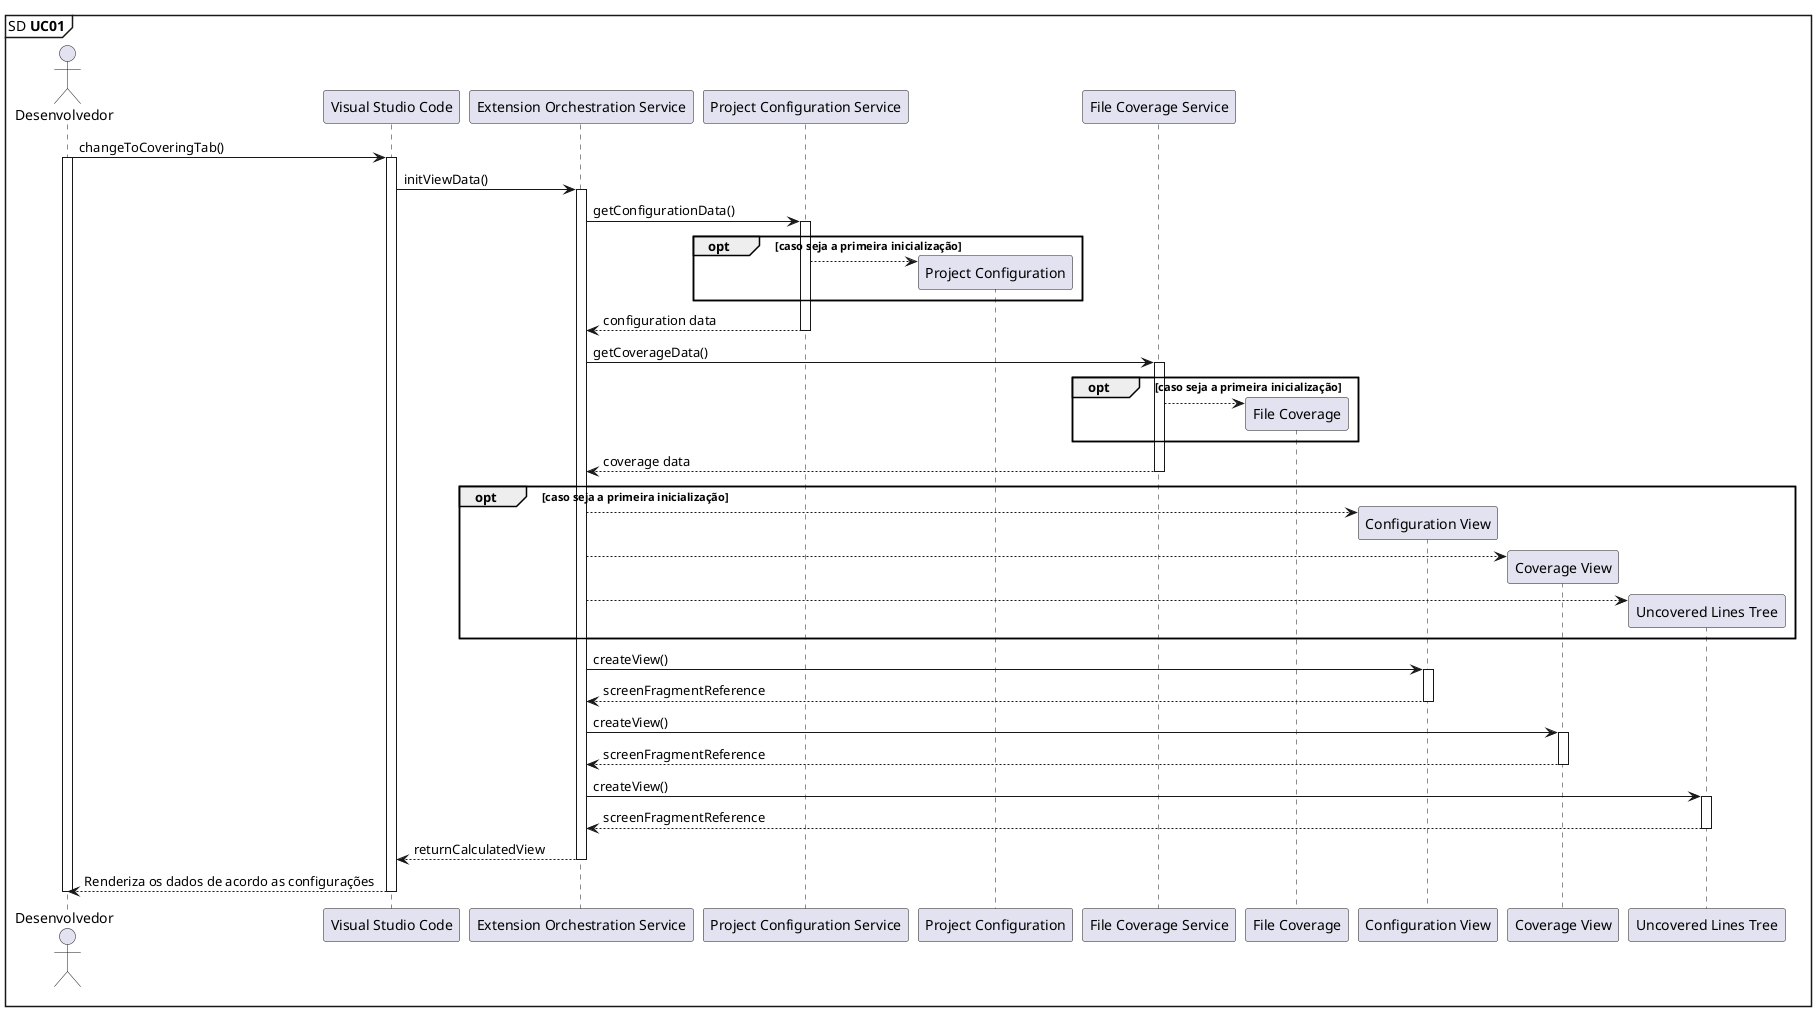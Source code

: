 @startuml

mainframe SD **UC01** 

'UC01: Como desenvolvedor, desejo abrir a aba no menu lateral do VS Code, trazendo informações pertinentes à extensão.

actor       Desenvolvedor                     as Dev
participant "Visual Studio Code"              as VSCode
participant "Extension Orchestration Service" as ExtensionOrchestrationService
participant "Project Configuration Service"   as ProjectConfigurationService
participant "Project Configuration"           as ProjectConfiguration
participant "File Coverage Service"           as FileCoverageService
participant "File Coverage"                   as FileCoverage
participant "Configuration View"              as ConfigurationView
participant "Coverage View"                   as CoverageView
participant "Uncovered Lines Tree"            as UncoveredLinesTree

Dev -> VSCode: changeToCoveringTab()
activate Dev
activate VSCode

VSCode -> ExtensionOrchestrationService: initViewData()
activate ExtensionOrchestrationService

ExtensionOrchestrationService -> ProjectConfigurationService: getConfigurationData()
activate ProjectConfigurationService

opt caso seja a primeira inicialização
  create ProjectConfiguration
  ProjectConfigurationService --> ProjectConfiguration
end

ExtensionOrchestrationService <-- ProjectConfigurationService: configuration data
deactivate ProjectConfigurationService

ExtensionOrchestrationService -> FileCoverageService: getCoverageData()
activate FileCoverageService

opt caso seja a primeira inicialização
  create FileCoverage
  FileCoverageService --> FileCoverage
end

ExtensionOrchestrationService <-- FileCoverageService: coverage data
deactivate FileCoverageService

opt caso seja a primeira inicialização
  create ConfigurationView
  ExtensionOrchestrationService --> ConfigurationView
  create CoverageView
  ExtensionOrchestrationService --> CoverageView
  create UncoveredLinesTree
  ExtensionOrchestrationService --> UncoveredLinesTree
end


ExtensionOrchestrationService -> ConfigurationView: createView()
activate ConfigurationView
ExtensionOrchestrationService <-- ConfigurationView: screenFragmentReference
deactivate ConfigurationView

ExtensionOrchestrationService -> CoverageView: createView()
activate CoverageView
ExtensionOrchestrationService <-- CoverageView: screenFragmentReference
deactivate CoverageView

ExtensionOrchestrationService -> UncoveredLinesTree: createView()
activate UncoveredLinesTree
ExtensionOrchestrationService <-- UncoveredLinesTree: screenFragmentReference
deactivate UncoveredLinesTree

VSCode <-- ExtensionOrchestrationService: returnCalculatedView
deactivate ExtensionOrchestrationService

Dev <-- VSCode: Renderiza os dados de acordo as configurações
deactivate VSCode
deactivate Dev

@enduml
